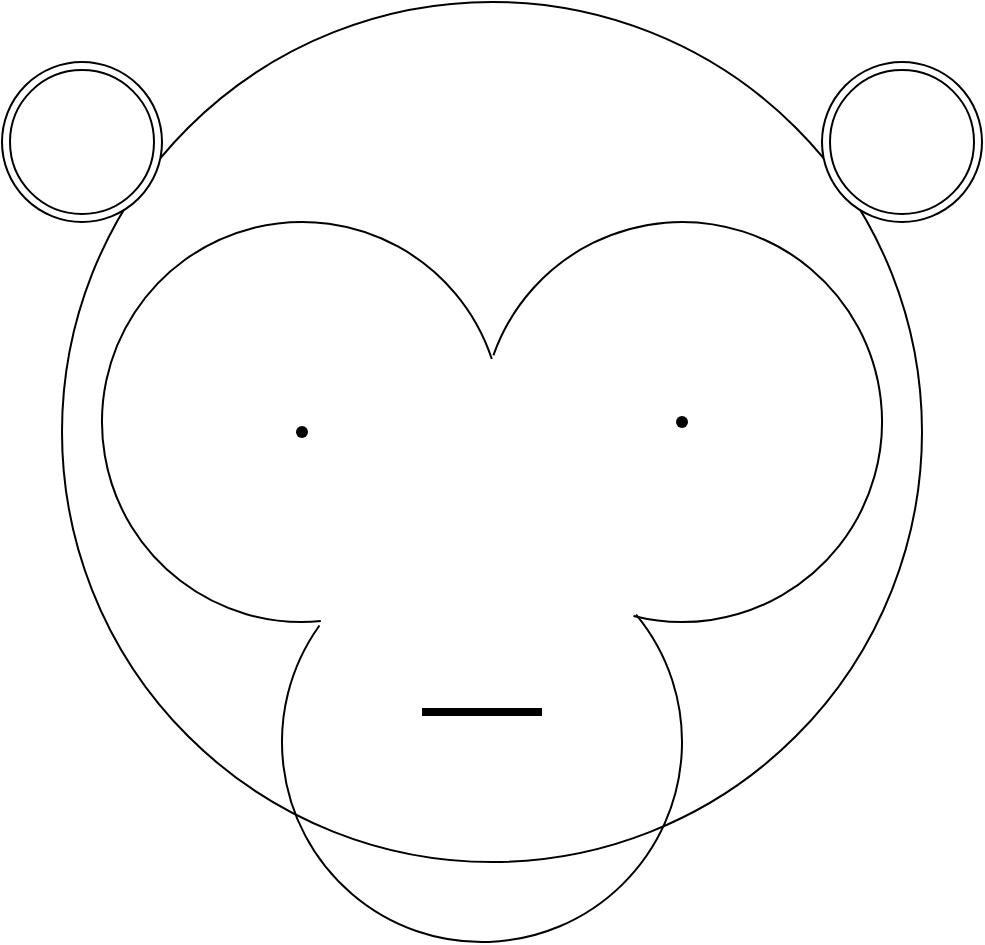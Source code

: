 <mxfile version="14.9.4" type="github">
  <diagram id="oDc7iPyCUJDpwdeP1VtJ" name="Page-1">
    <mxGraphModel dx="868" dy="1661" grid="1" gridSize="10" guides="1" tooltips="1" connect="1" arrows="1" fold="1" page="1" pageScale="1" pageWidth="827" pageHeight="1169" math="0" shadow="0">
      <root>
        <mxCell id="0" />
        <mxCell id="1" parent="0" />
        <mxCell id="uvFq4r9Fc9tAjiOFw0sB-1" value="" style="ellipse;whiteSpace=wrap;html=1;aspect=fixed;" vertex="1" parent="1">
          <mxGeometry x="160" y="-10" width="430" height="430" as="geometry" />
        </mxCell>
        <mxCell id="uvFq4r9Fc9tAjiOFw0sB-2" value="" style="verticalLabelPosition=bottom;verticalAlign=top;html=1;shape=mxgraph.basic.arc;startAngle=0.485;endAngle=0.199;" vertex="1" parent="1">
          <mxGeometry x="180" y="100" width="200" height="200" as="geometry" />
        </mxCell>
        <mxCell id="uvFq4r9Fc9tAjiOFw0sB-3" value="" style="verticalLabelPosition=bottom;verticalAlign=top;html=1;shape=mxgraph.basic.arc;startAngle=0.804;endAngle=0.539;" vertex="1" parent="1">
          <mxGeometry x="370" y="100" width="200" height="200" as="geometry" />
        </mxCell>
        <mxCell id="uvFq4r9Fc9tAjiOFw0sB-4" value="" style="verticalLabelPosition=bottom;verticalAlign=top;html=1;shape=mxgraph.basic.arc;startAngle=0.14;endAngle=0.849;" vertex="1" parent="1">
          <mxGeometry x="270" y="260" width="200" height="200" as="geometry" />
        </mxCell>
        <mxCell id="uvFq4r9Fc9tAjiOFw0sB-5" value="" style="shape=waypoint;sketch=0;fillStyle=solid;size=6;pointerEvents=1;points=[];fillColor=none;resizable=0;rotatable=0;perimeter=centerPerimeter;snapToPoint=1;" vertex="1" parent="1">
          <mxGeometry x="450" y="180" width="40" height="40" as="geometry" />
        </mxCell>
        <mxCell id="uvFq4r9Fc9tAjiOFw0sB-6" value="" style="shape=waypoint;sketch=0;fillStyle=solid;size=6;pointerEvents=1;points=[];fillColor=none;resizable=0;rotatable=0;perimeter=centerPerimeter;snapToPoint=1;" vertex="1" parent="1">
          <mxGeometry x="260" y="185" width="40" height="40" as="geometry" />
        </mxCell>
        <mxCell id="uvFq4r9Fc9tAjiOFw0sB-7" value="" style="line;strokeWidth=4;html=1;perimeter=backbonePerimeter;points=[];outlineConnect=0;" vertex="1" parent="1">
          <mxGeometry x="340" y="340" width="60" height="10" as="geometry" />
        </mxCell>
        <mxCell id="uvFq4r9Fc9tAjiOFw0sB-8" value="" style="ellipse;shape=doubleEllipse;whiteSpace=wrap;html=1;aspect=fixed;" vertex="1" parent="1">
          <mxGeometry x="540" y="20" width="80" height="80" as="geometry" />
        </mxCell>
        <mxCell id="uvFq4r9Fc9tAjiOFw0sB-9" value="" style="ellipse;shape=doubleEllipse;whiteSpace=wrap;html=1;aspect=fixed;" vertex="1" parent="1">
          <mxGeometry x="130" y="20" width="80" height="80" as="geometry" />
        </mxCell>
      </root>
    </mxGraphModel>
  </diagram>
</mxfile>
